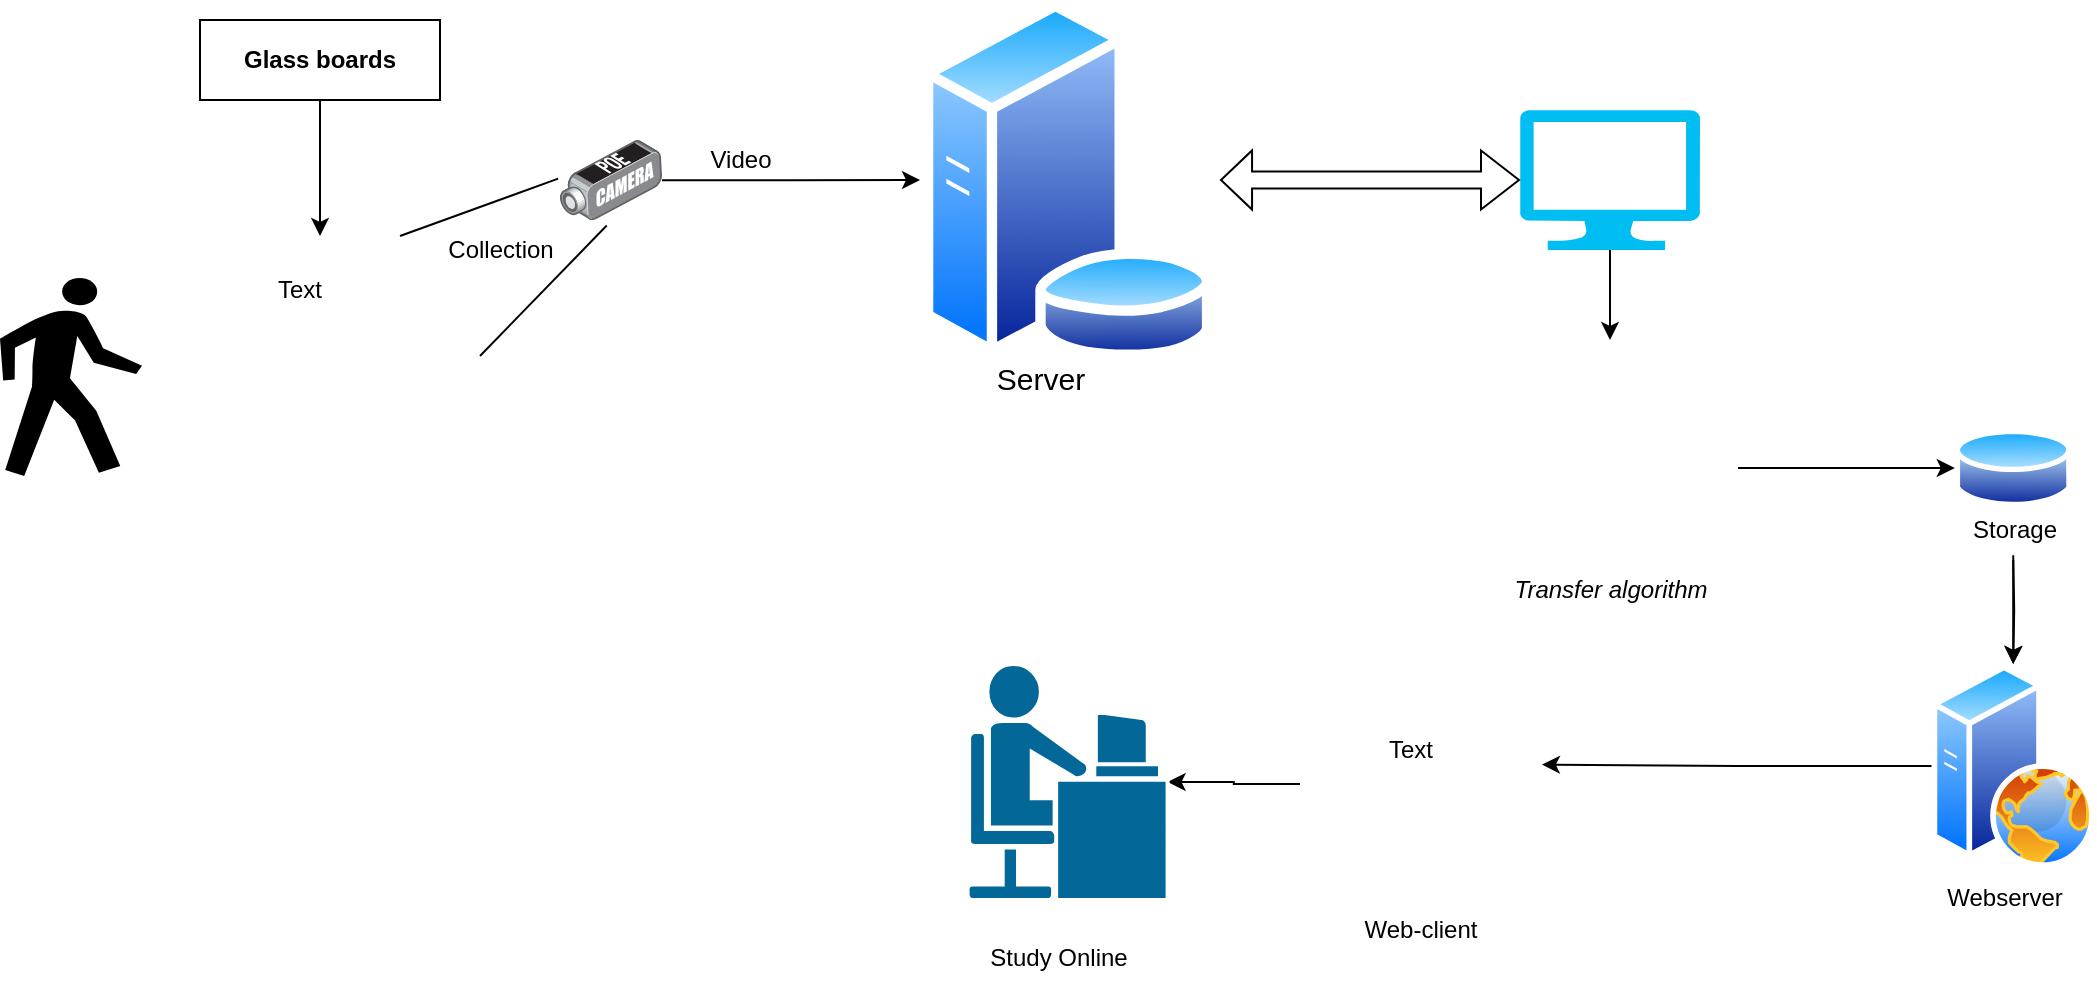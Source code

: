 <mxfile version="21.1.2" type="github">
  <diagram name="Trang-1" id="bWHgDkMK0mTmWtsHA8lS">
    <mxGraphModel dx="1588" dy="1006" grid="1" gridSize="10" guides="1" tooltips="1" connect="1" arrows="1" fold="1" page="1" pageScale="1" pageWidth="827" pageHeight="1169" math="0" shadow="0">
      <root>
        <mxCell id="0" />
        <mxCell id="1" parent="0" />
        <mxCell id="J81lJSOsSs9BsQGo67x_-10" style="edgeStyle=orthogonalEdgeStyle;rounded=0;orthogonalLoop=1;jettySize=auto;html=1;entryX=0;entryY=0.5;entryDx=0;entryDy=0;" edge="1" parent="1" source="J81lJSOsSs9BsQGo67x_-2" target="J81lJSOsSs9BsQGo67x_-7">
          <mxGeometry relative="1" as="geometry" />
        </mxCell>
        <mxCell id="J81lJSOsSs9BsQGo67x_-2" value="" style="image;points=[];aspect=fixed;html=1;align=center;shadow=0;dashed=0;image=img/lib/allied_telesis/security/POE_DVS_Camera.svg;" vertex="1" parent="1">
          <mxGeometry x="370" y="230" width="51" height="40.2" as="geometry" />
        </mxCell>
        <mxCell id="J81lJSOsSs9BsQGo67x_-4" value="" style="shape=mxgraph.signs.people.walking;html=1;pointerEvents=1;fillColor=#000000;strokeColor=none;verticalLabelPosition=bottom;verticalAlign=top;align=center;" vertex="1" parent="1">
          <mxGeometry x="90" y="299" width="71" height="99" as="geometry" />
        </mxCell>
        <mxCell id="J81lJSOsSs9BsQGo67x_-6" value="" style="shape=image;verticalLabelPosition=bottom;labelBackgroundColor=default;verticalAlign=top;aspect=fixed;imageAspect=0;image=https://bangkinhsaigon.com/image/file_pic_product_thumb/bang-kinh-di-dong_0_1572032045.jpg;" vertex="1" parent="1">
          <mxGeometry x="170" y="278" width="160" height="120" as="geometry" />
        </mxCell>
        <mxCell id="J81lJSOsSs9BsQGo67x_-5" value="" style="shape=image;html=1;verticalAlign=top;verticalLabelPosition=bottom;labelBackgroundColor=#ffffff;imageAspect=0;aspect=fixed;image=https://cdn4.iconfinder.com/data/icons/48-bubbles/48/15.Pencil-128.png;rotation=-90;" vertex="1" parent="1">
          <mxGeometry x="160" y="343.5" width="10" height="10" as="geometry" />
        </mxCell>
        <mxCell id="J81lJSOsSs9BsQGo67x_-7" value="" style="image;aspect=fixed;perimeter=ellipsePerimeter;html=1;align=center;shadow=0;dashed=0;spacingTop=3;image=img/lib/active_directory/database_server.svg;" vertex="1" parent="1">
          <mxGeometry x="550" y="160" width="147.6" height="180" as="geometry" />
        </mxCell>
        <mxCell id="J81lJSOsSs9BsQGo67x_-11" value="Video" style="text;html=1;align=center;verticalAlign=middle;resizable=0;points=[];autosize=1;strokeColor=none;fillColor=none;" vertex="1" parent="1">
          <mxGeometry x="435" y="225" width="50" height="30" as="geometry" />
        </mxCell>
        <mxCell id="J81lJSOsSs9BsQGo67x_-12" value="" style="endArrow=none;html=1;rounded=0;entryX=0.458;entryY=1.064;entryDx=0;entryDy=0;entryPerimeter=0;exitX=1;exitY=0.5;exitDx=0;exitDy=0;" edge="1" parent="1" source="J81lJSOsSs9BsQGo67x_-6" target="J81lJSOsSs9BsQGo67x_-2">
          <mxGeometry width="50" height="50" relative="1" as="geometry">
            <mxPoint x="330" y="360" as="sourcePoint" />
            <mxPoint x="360" y="350" as="targetPoint" />
          </mxGeometry>
        </mxCell>
        <mxCell id="J81lJSOsSs9BsQGo67x_-13" value="" style="endArrow=none;html=1;rounded=0;entryX=-0.018;entryY=0.481;entryDx=0;entryDy=0;entryPerimeter=0;exitX=0.75;exitY=0;exitDx=0;exitDy=0;" edge="1" parent="1" source="J81lJSOsSs9BsQGo67x_-6" target="J81lJSOsSs9BsQGo67x_-2">
          <mxGeometry width="50" height="50" relative="1" as="geometry">
            <mxPoint x="320" y="390" as="sourcePoint" />
            <mxPoint x="370" y="340" as="targetPoint" />
          </mxGeometry>
        </mxCell>
        <mxCell id="J81lJSOsSs9BsQGo67x_-14" value="Collection" style="text;html=1;align=center;verticalAlign=middle;resizable=0;points=[];autosize=1;strokeColor=none;fillColor=none;" vertex="1" parent="1">
          <mxGeometry x="300" y="270.2" width="80" height="30" as="geometry" />
        </mxCell>
        <mxCell id="J81lJSOsSs9BsQGo67x_-15" value="Text" style="text;html=1;strokeColor=none;fillColor=none;align=center;verticalAlign=middle;whiteSpace=wrap;rounded=0;" vertex="1" parent="1">
          <mxGeometry x="210" y="290" width="60" height="30" as="geometry" />
        </mxCell>
        <mxCell id="J81lJSOsSs9BsQGo67x_-17" value="" style="endArrow=classic;html=1;rounded=0;entryX=0.5;entryY=0;entryDx=0;entryDy=0;" edge="1" parent="1" target="J81lJSOsSs9BsQGo67x_-6">
          <mxGeometry width="50" height="50" relative="1" as="geometry">
            <mxPoint x="250" y="210" as="sourcePoint" />
            <mxPoint x="650" y="330" as="targetPoint" />
          </mxGeometry>
        </mxCell>
        <mxCell id="J81lJSOsSs9BsQGo67x_-19" value="&lt;b&gt;Glass boards&lt;/b&gt;" style="rounded=0;whiteSpace=wrap;html=1;" vertex="1" parent="1">
          <mxGeometry x="190" y="170" width="120" height="40" as="geometry" />
        </mxCell>
        <mxCell id="J81lJSOsSs9BsQGo67x_-34" value="" style="edgeStyle=orthogonalEdgeStyle;rounded=0;orthogonalLoop=1;jettySize=auto;html=1;" edge="1" parent="1" source="J81lJSOsSs9BsQGo67x_-20" target="J81lJSOsSs9BsQGo67x_-27">
          <mxGeometry relative="1" as="geometry" />
        </mxCell>
        <mxCell id="J81lJSOsSs9BsQGo67x_-20" value="" style="verticalLabelPosition=bottom;html=1;verticalAlign=top;align=center;strokeColor=none;fillColor=#00BEF2;shape=mxgraph.azure.computer;pointerEvents=1;" vertex="1" parent="1">
          <mxGeometry x="850" y="215" width="90" height="70" as="geometry" />
        </mxCell>
        <mxCell id="J81lJSOsSs9BsQGo67x_-23" value="" style="shape=flexArrow;endArrow=classic;startArrow=classic;html=1;rounded=0;width=8.571;startSize=4.843;entryX=0;entryY=0.5;entryDx=0;entryDy=0;entryPerimeter=0;" edge="1" parent="1" target="J81lJSOsSs9BsQGo67x_-20">
          <mxGeometry width="100" height="100" relative="1" as="geometry">
            <mxPoint x="700" y="250" as="sourcePoint" />
            <mxPoint x="810" y="199" as="targetPoint" />
          </mxGeometry>
        </mxCell>
        <mxCell id="J81lJSOsSs9BsQGo67x_-35" value="" style="edgeStyle=orthogonalEdgeStyle;rounded=0;orthogonalLoop=1;jettySize=auto;html=1;" edge="1" parent="1" source="J81lJSOsSs9BsQGo67x_-27" target="J81lJSOsSs9BsQGo67x_-33">
          <mxGeometry x="-0.004" relative="1" as="geometry">
            <mxPoint as="offset" />
          </mxGeometry>
        </mxCell>
        <mxCell id="J81lJSOsSs9BsQGo67x_-27" value="" style="shape=image;html=1;verticalAlign=top;verticalLabelPosition=bottom;labelBackgroundColor=#ffffff;imageAspect=0;aspect=fixed;image=https://cdn1.iconfinder.com/data/icons/software-engineering-and-video-gaming/512/477_Algorithm_design_method_model_process_Data_Science_Fabrication_Lab-128.png" vertex="1" parent="1">
          <mxGeometry x="831" y="330" width="128" height="128" as="geometry" />
        </mxCell>
        <mxCell id="J81lJSOsSs9BsQGo67x_-49" style="edgeStyle=orthogonalEdgeStyle;rounded=0;orthogonalLoop=1;jettySize=auto;html=1;entryX=1.008;entryY=0.419;entryDx=0;entryDy=0;entryPerimeter=0;" edge="1" parent="1" source="J81lJSOsSs9BsQGo67x_-32" target="J81lJSOsSs9BsQGo67x_-47">
          <mxGeometry relative="1" as="geometry" />
        </mxCell>
        <mxCell id="J81lJSOsSs9BsQGo67x_-32" value="" style="image;aspect=fixed;perimeter=ellipsePerimeter;html=1;align=center;shadow=0;dashed=0;spacingTop=3;image=img/lib/active_directory/web_server.svg;" vertex="1" parent="1">
          <mxGeometry x="1055.8" y="492" width="81.6" height="102" as="geometry" />
        </mxCell>
        <mxCell id="J81lJSOsSs9BsQGo67x_-37" style="edgeStyle=orthogonalEdgeStyle;rounded=0;orthogonalLoop=1;jettySize=auto;html=1;" edge="1" parent="1" target="J81lJSOsSs9BsQGo67x_-32">
          <mxGeometry relative="1" as="geometry">
            <mxPoint x="1096.6" y="437.61" as="sourcePoint" />
          </mxGeometry>
        </mxCell>
        <mxCell id="J81lJSOsSs9BsQGo67x_-33" value="" style="image;aspect=fixed;perimeter=ellipsePerimeter;html=1;align=center;shadow=0;dashed=0;spacingTop=3;image=img/lib/active_directory/database.svg;" vertex="1" parent="1">
          <mxGeometry x="1067.4" y="372.39" width="58.4" height="43.22" as="geometry" />
        </mxCell>
        <mxCell id="J81lJSOsSs9BsQGo67x_-39" value="&lt;i&gt;Transfer algorithm&lt;/i&gt;" style="text;html=1;align=center;verticalAlign=middle;resizable=0;points=[];autosize=1;strokeColor=none;fillColor=none;" vertex="1" parent="1">
          <mxGeometry x="835" y="440" width="120" height="30" as="geometry" />
        </mxCell>
        <mxCell id="J81lJSOsSs9BsQGo67x_-43" value="" style="edgeStyle=orthogonalEdgeStyle;rounded=0;orthogonalLoop=1;jettySize=auto;html=1;" edge="1" parent="1" source="J81lJSOsSs9BsQGo67x_-40" target="J81lJSOsSs9BsQGo67x_-32">
          <mxGeometry relative="1" as="geometry" />
        </mxCell>
        <mxCell id="J81lJSOsSs9BsQGo67x_-40" value="Storage" style="text;html=1;align=center;verticalAlign=middle;resizable=0;points=[];autosize=1;strokeColor=none;fillColor=none;" vertex="1" parent="1">
          <mxGeometry x="1061.6" y="410" width="70" height="30" as="geometry" />
        </mxCell>
        <mxCell id="J81lJSOsSs9BsQGo67x_-42" value="Webserver" style="text;html=1;align=center;verticalAlign=middle;resizable=0;points=[];autosize=1;strokeColor=none;fillColor=none;" vertex="1" parent="1">
          <mxGeometry x="1051.6" y="594" width="80" height="30" as="geometry" />
        </mxCell>
        <mxCell id="J81lJSOsSs9BsQGo67x_-44" value="&lt;font style=&quot;font-size: 15px;&quot;&gt;Server&lt;/font&gt;" style="text;html=1;align=center;verticalAlign=middle;resizable=0;points=[];autosize=1;strokeColor=none;fillColor=none;" vertex="1" parent="1">
          <mxGeometry x="575" y="333.5" width="70" height="30" as="geometry" />
        </mxCell>
        <mxCell id="J81lJSOsSs9BsQGo67x_-55" style="edgeStyle=orthogonalEdgeStyle;rounded=0;orthogonalLoop=1;jettySize=auto;html=1;" edge="1" parent="1" source="J81lJSOsSs9BsQGo67x_-47" target="J81lJSOsSs9BsQGo67x_-53">
          <mxGeometry relative="1" as="geometry" />
        </mxCell>
        <mxCell id="J81lJSOsSs9BsQGo67x_-47" value="" style="shape=image;verticalLabelPosition=bottom;labelBackgroundColor=default;verticalAlign=top;aspect=fixed;imageAspect=0;image=https://static.thenounproject.com/png/173081-200.png;" vertex="1" parent="1">
          <mxGeometry x="740" y="492" width="120" height="120" as="geometry" />
        </mxCell>
        <mxCell id="J81lJSOsSs9BsQGo67x_-51" value="Text" style="text;html=1;align=center;verticalAlign=middle;resizable=0;points=[];autosize=1;strokeColor=none;fillColor=none;" vertex="1" parent="1">
          <mxGeometry x="770" y="520" width="50" height="30" as="geometry" />
        </mxCell>
        <mxCell id="J81lJSOsSs9BsQGo67x_-52" value="Web-client" style="text;html=1;align=center;verticalAlign=middle;resizable=0;points=[];autosize=1;strokeColor=none;fillColor=none;" vertex="1" parent="1">
          <mxGeometry x="760" y="610" width="80" height="30" as="geometry" />
        </mxCell>
        <mxCell id="J81lJSOsSs9BsQGo67x_-53" value="" style="shape=mxgraph.cisco.people.androgenous_person;html=1;pointerEvents=1;dashed=0;fillColor=#036897;strokeColor=#ffffff;strokeWidth=2;verticalLabelPosition=bottom;verticalAlign=top;align=center;outlineConnect=0;" vertex="1" parent="1">
          <mxGeometry x="573.8" y="492" width="100" height="118" as="geometry" />
        </mxCell>
        <mxCell id="J81lJSOsSs9BsQGo67x_-56" value="Study Online" style="text;html=1;align=center;verticalAlign=middle;resizable=0;points=[];autosize=1;strokeColor=none;fillColor=none;" vertex="1" parent="1">
          <mxGeometry x="573.8" y="624" width="90" height="30" as="geometry" />
        </mxCell>
      </root>
    </mxGraphModel>
  </diagram>
</mxfile>
